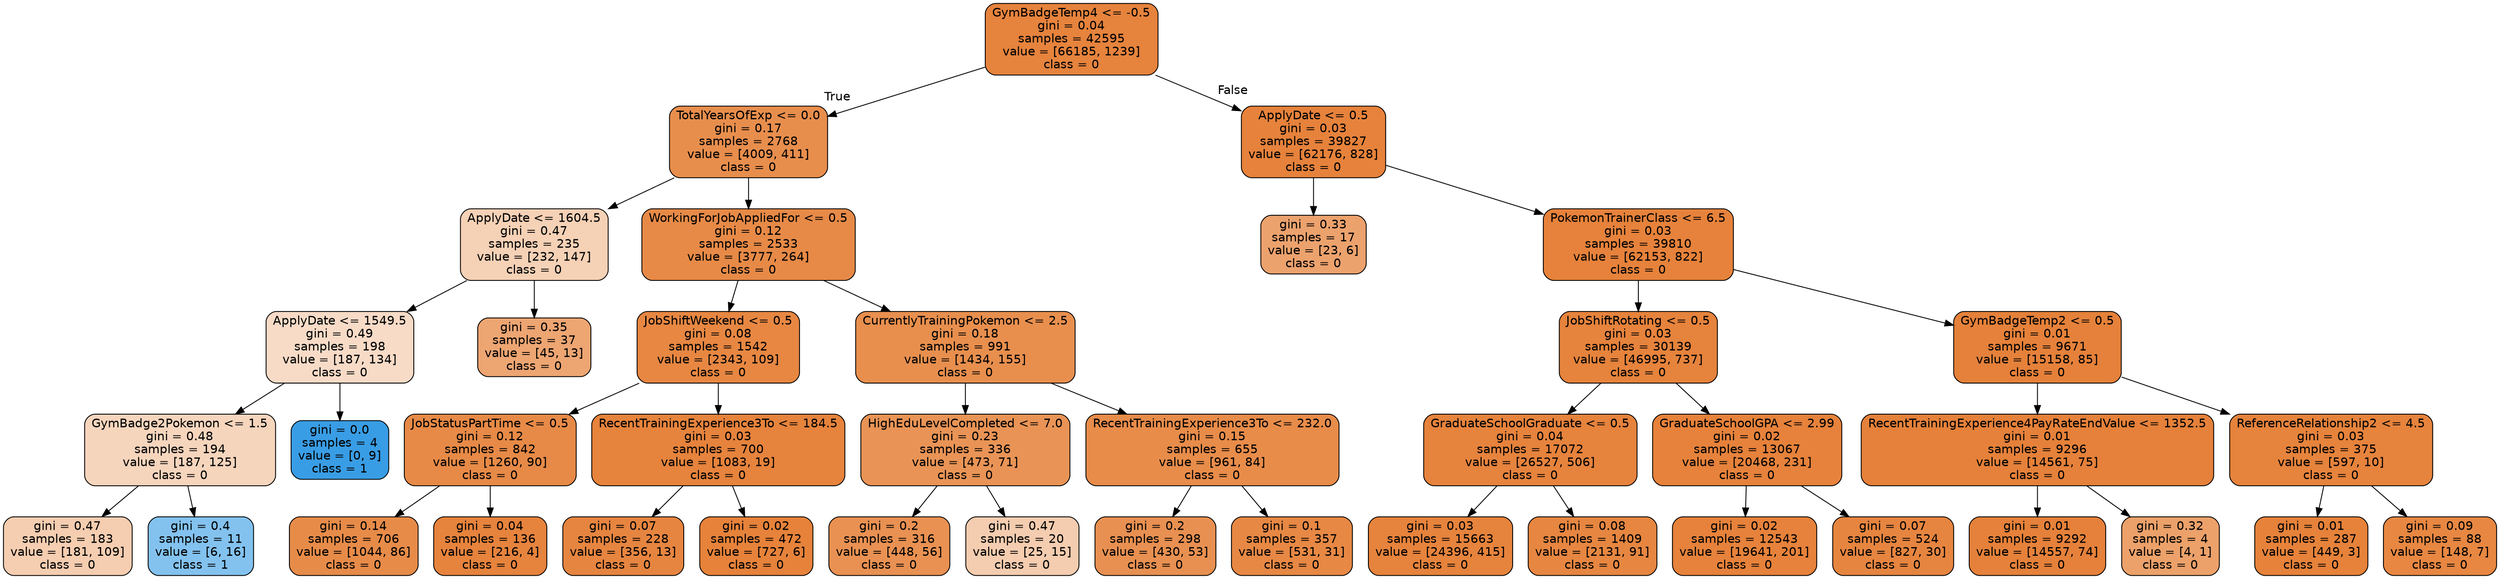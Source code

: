 digraph Tree {
node [shape=box, style="filled, rounded", color="black", fontname=helvetica] ;
edge [fontname=helvetica] ;
0 [label="GymBadgeTemp4 <= -0.5\ngini = 0.04\nsamples = 42595\nvalue = [66185, 1239]\nclass = 0", fillcolor="#e58139fa"] ;
1 [label="TotalYearsOfExp <= 0.0\ngini = 0.17\nsamples = 2768\nvalue = [4009, 411]\nclass = 0", fillcolor="#e58139e5"] ;
0 -> 1 [labeldistance=2.5, labelangle=45, headlabel="True"] ;
2 [label="ApplyDate <= 1604.5\ngini = 0.47\nsamples = 235\nvalue = [232, 147]\nclass = 0", fillcolor="#e581395d"] ;
1 -> 2 ;
3 [label="ApplyDate <= 1549.5\ngini = 0.49\nsamples = 198\nvalue = [187, 134]\nclass = 0", fillcolor="#e5813948"] ;
2 -> 3 ;
4 [label="GymBadge2Pokemon <= 1.5\ngini = 0.48\nsamples = 194\nvalue = [187, 125]\nclass = 0", fillcolor="#e5813955"] ;
3 -> 4 ;
5 [label="gini = 0.47\nsamples = 183\nvalue = [181, 109]\nclass = 0", fillcolor="#e5813965"] ;
4 -> 5 ;
6 [label="gini = 0.4\nsamples = 11\nvalue = [6, 16]\nclass = 1", fillcolor="#399de59f"] ;
4 -> 6 ;
7 [label="gini = 0.0\nsamples = 4\nvalue = [0, 9]\nclass = 1", fillcolor="#399de5ff"] ;
3 -> 7 ;
8 [label="gini = 0.35\nsamples = 37\nvalue = [45, 13]\nclass = 0", fillcolor="#e58139b5"] ;
2 -> 8 ;
9 [label="WorkingForJobAppliedFor <= 0.5\ngini = 0.12\nsamples = 2533\nvalue = [3777, 264]\nclass = 0", fillcolor="#e58139ed"] ;
1 -> 9 ;
10 [label="JobShiftWeekend <= 0.5\ngini = 0.08\nsamples = 1542\nvalue = [2343, 109]\nclass = 0", fillcolor="#e58139f3"] ;
9 -> 10 ;
11 [label="JobStatusPartTime <= 0.5\ngini = 0.12\nsamples = 842\nvalue = [1260, 90]\nclass = 0", fillcolor="#e58139ed"] ;
10 -> 11 ;
12 [label="gini = 0.14\nsamples = 706\nvalue = [1044, 86]\nclass = 0", fillcolor="#e58139ea"] ;
11 -> 12 ;
13 [label="gini = 0.04\nsamples = 136\nvalue = [216, 4]\nclass = 0", fillcolor="#e58139fa"] ;
11 -> 13 ;
14 [label="RecentTrainingExperience3To <= 184.5\ngini = 0.03\nsamples = 700\nvalue = [1083, 19]\nclass = 0", fillcolor="#e58139fb"] ;
10 -> 14 ;
15 [label="gini = 0.07\nsamples = 228\nvalue = [356, 13]\nclass = 0", fillcolor="#e58139f6"] ;
14 -> 15 ;
16 [label="gini = 0.02\nsamples = 472\nvalue = [727, 6]\nclass = 0", fillcolor="#e58139fd"] ;
14 -> 16 ;
17 [label="CurrentlyTrainingPokemon <= 2.5\ngini = 0.18\nsamples = 991\nvalue = [1434, 155]\nclass = 0", fillcolor="#e58139e3"] ;
9 -> 17 ;
18 [label="HighEduLevelCompleted <= 7.0\ngini = 0.23\nsamples = 336\nvalue = [473, 71]\nclass = 0", fillcolor="#e58139d9"] ;
17 -> 18 ;
19 [label="gini = 0.2\nsamples = 316\nvalue = [448, 56]\nclass = 0", fillcolor="#e58139df"] ;
18 -> 19 ;
20 [label="gini = 0.47\nsamples = 20\nvalue = [25, 15]\nclass = 0", fillcolor="#e5813966"] ;
18 -> 20 ;
21 [label="RecentTrainingExperience3To <= 232.0\ngini = 0.15\nsamples = 655\nvalue = [961, 84]\nclass = 0", fillcolor="#e58139e9"] ;
17 -> 21 ;
22 [label="gini = 0.2\nsamples = 298\nvalue = [430, 53]\nclass = 0", fillcolor="#e58139e0"] ;
21 -> 22 ;
23 [label="gini = 0.1\nsamples = 357\nvalue = [531, 31]\nclass = 0", fillcolor="#e58139f0"] ;
21 -> 23 ;
24 [label="ApplyDate <= 0.5\ngini = 0.03\nsamples = 39827\nvalue = [62176, 828]\nclass = 0", fillcolor="#e58139fc"] ;
0 -> 24 [labeldistance=2.5, labelangle=-45, headlabel="False"] ;
25 [label="gini = 0.33\nsamples = 17\nvalue = [23, 6]\nclass = 0", fillcolor="#e58139bc"] ;
24 -> 25 ;
26 [label="PokemonTrainerClass <= 6.5\ngini = 0.03\nsamples = 39810\nvalue = [62153, 822]\nclass = 0", fillcolor="#e58139fc"] ;
24 -> 26 ;
27 [label="JobShiftRotating <= 0.5\ngini = 0.03\nsamples = 30139\nvalue = [46995, 737]\nclass = 0", fillcolor="#e58139fb"] ;
26 -> 27 ;
28 [label="GraduateSchoolGraduate <= 0.5\ngini = 0.04\nsamples = 17072\nvalue = [26527, 506]\nclass = 0", fillcolor="#e58139fa"] ;
27 -> 28 ;
29 [label="gini = 0.03\nsamples = 15663\nvalue = [24396, 415]\nclass = 0", fillcolor="#e58139fb"] ;
28 -> 29 ;
30 [label="gini = 0.08\nsamples = 1409\nvalue = [2131, 91]\nclass = 0", fillcolor="#e58139f4"] ;
28 -> 30 ;
31 [label="GraduateSchoolGPA <= 2.99\ngini = 0.02\nsamples = 13067\nvalue = [20468, 231]\nclass = 0", fillcolor="#e58139fc"] ;
27 -> 31 ;
32 [label="gini = 0.02\nsamples = 12543\nvalue = [19641, 201]\nclass = 0", fillcolor="#e58139fc"] ;
31 -> 32 ;
33 [label="gini = 0.07\nsamples = 524\nvalue = [827, 30]\nclass = 0", fillcolor="#e58139f6"] ;
31 -> 33 ;
34 [label="GymBadgeTemp2 <= 0.5\ngini = 0.01\nsamples = 9671\nvalue = [15158, 85]\nclass = 0", fillcolor="#e58139fe"] ;
26 -> 34 ;
35 [label="RecentTrainingExperience4PayRateEndValue <= 1352.5\ngini = 0.01\nsamples = 9296\nvalue = [14561, 75]\nclass = 0", fillcolor="#e58139fe"] ;
34 -> 35 ;
36 [label="gini = 0.01\nsamples = 9292\nvalue = [14557, 74]\nclass = 0", fillcolor="#e58139fe"] ;
35 -> 36 ;
37 [label="gini = 0.32\nsamples = 4\nvalue = [4, 1]\nclass = 0", fillcolor="#e58139bf"] ;
35 -> 37 ;
38 [label="ReferenceRelationship2 <= 4.5\ngini = 0.03\nsamples = 375\nvalue = [597, 10]\nclass = 0", fillcolor="#e58139fb"] ;
34 -> 38 ;
39 [label="gini = 0.01\nsamples = 287\nvalue = [449, 3]\nclass = 0", fillcolor="#e58139fd"] ;
38 -> 39 ;
40 [label="gini = 0.09\nsamples = 88\nvalue = [148, 7]\nclass = 0", fillcolor="#e58139f3"] ;
38 -> 40 ;
}